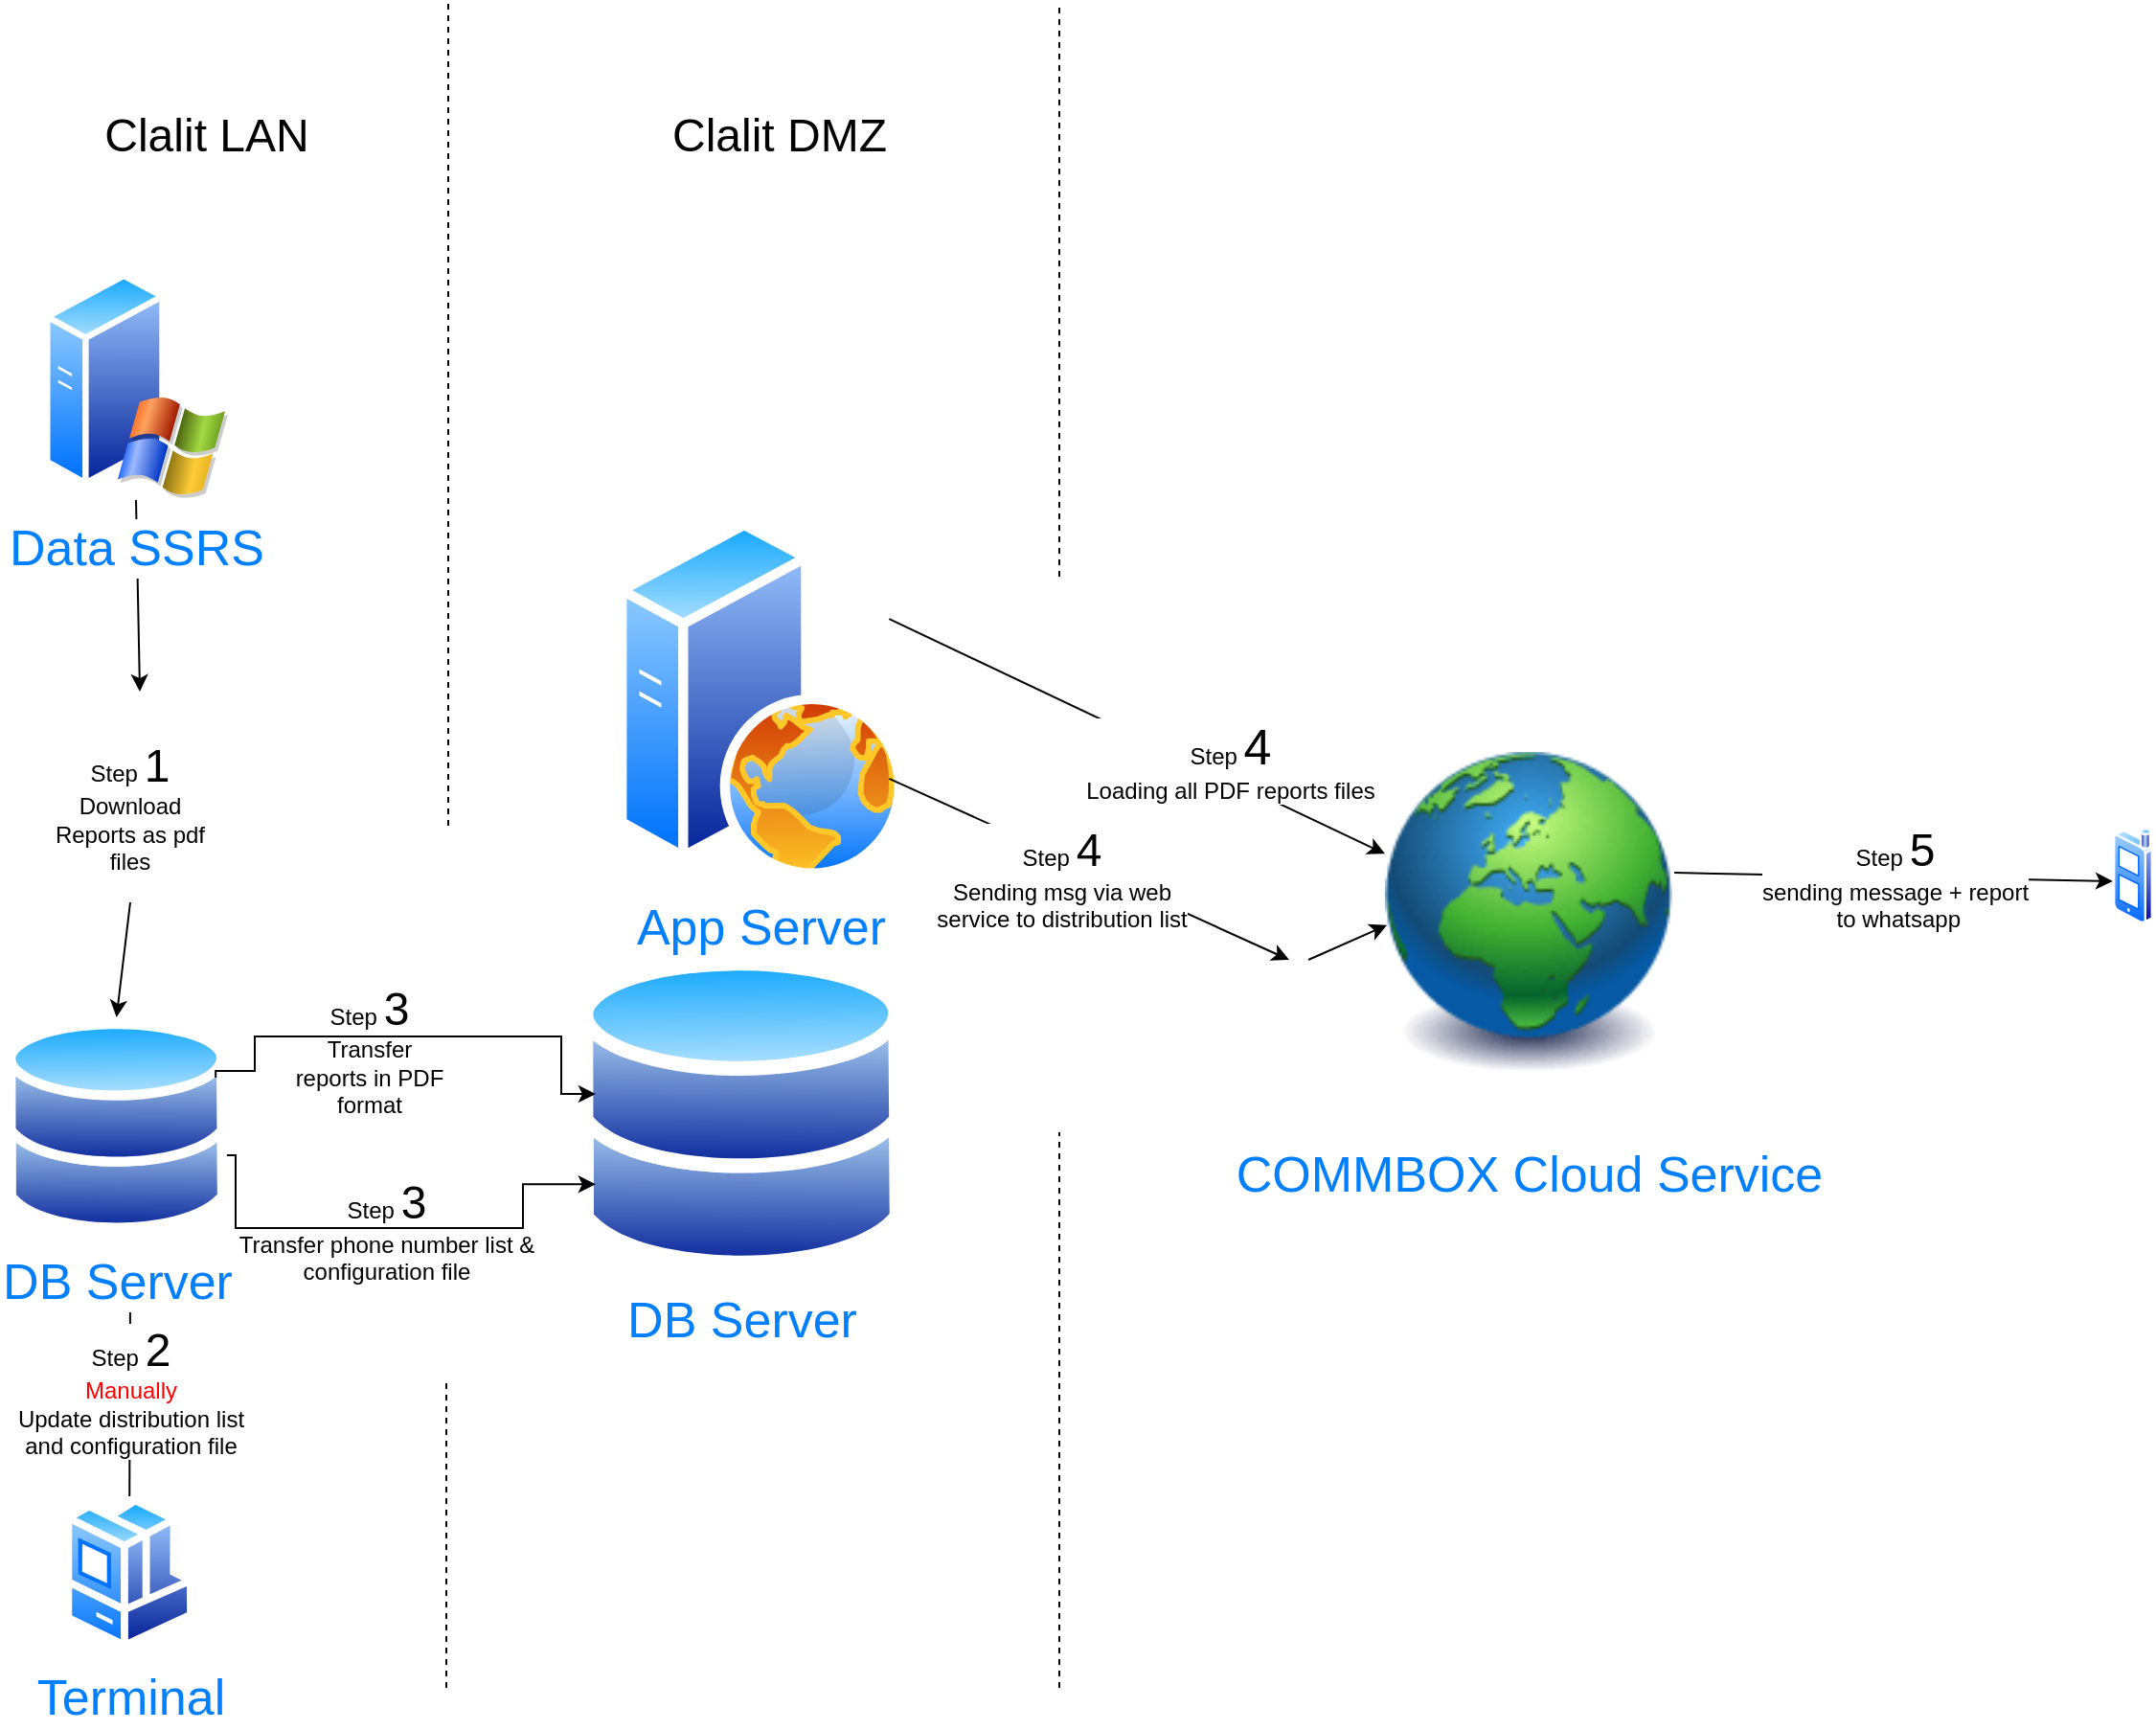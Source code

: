 <mxfile version="14.1.8" type="github">
  <diagram id="ml6yD4MXWTz78irLIN26" name="Page-1">
    <mxGraphModel dx="1422" dy="1874" grid="1" gridSize="10" guides="1" tooltips="1" connect="1" arrows="1" fold="1" page="1" pageScale="1" pageWidth="827" pageHeight="1169" math="0" shadow="0">
      <root>
        <mxCell id="0" />
        <mxCell id="1" parent="0" />
        <mxCell id="eDH6uzZkMYXaJ3Jsk58M-30" value="" style="endArrow=none;dashed=1;html=1;" parent="1" edge="1">
          <mxGeometry width="50" height="50" relative="1" as="geometry">
            <mxPoint x="240" y="-160" as="sourcePoint" />
            <mxPoint x="240" y="-320" as="targetPoint" />
          </mxGeometry>
        </mxCell>
        <mxCell id="eDH6uzZkMYXaJ3Jsk58M-7" value="" style="endArrow=classic;html=1;fontSize=26;exitX=0.5;exitY=1;exitDx=0;exitDy=0;" parent="1" source="eDH6uzZkMYXaJ3Jsk58M-6" edge="1">
          <mxGeometry width="50" height="50" relative="1" as="geometry">
            <mxPoint x="390" y="-680" as="sourcePoint" />
            <mxPoint x="80" y="-680" as="targetPoint" />
          </mxGeometry>
        </mxCell>
        <mxCell id="eDH6uzZkMYXaJ3Jsk58M-3" value="" style="endArrow=none;dashed=1;html=1;" parent="1" edge="1">
          <mxGeometry width="50" height="50" relative="1" as="geometry">
            <mxPoint x="241" y="-610" as="sourcePoint" />
            <mxPoint x="241" y="-1040" as="targetPoint" />
          </mxGeometry>
        </mxCell>
        <mxCell id="eDH6uzZkMYXaJ3Jsk58M-5" value="&lt;font style=&quot;font-size: 24px&quot;&gt;Clalit LAN&lt;/font&gt;" style="text;html=1;strokeColor=none;fillColor=none;align=center;verticalAlign=middle;whiteSpace=wrap;rounded=0;" parent="1" vertex="1">
          <mxGeometry x="50" y="-980" width="130" height="20" as="geometry" />
        </mxCell>
        <mxCell id="eDH6uzZkMYXaJ3Jsk58M-6" value="Data SSRS" style="aspect=fixed;perimeter=ellipsePerimeter;html=1;align=center;shadow=0;dashed=0;spacingTop=3;image;image=img/lib/active_directory/windows_server_2.svg;strokeWidth=2;fontSize=26;fontColor=#007FFF;" parent="1" vertex="1">
          <mxGeometry x="30" y="-900" width="96" height="120" as="geometry" />
        </mxCell>
        <mxCell id="eDH6uzZkMYXaJ3Jsk58M-8" value="Step &lt;font style=&quot;font-size: 24px&quot;&gt;1&lt;/font&gt;&lt;br&gt;Download Reports as pdf files" style="text;html=1;strokeColor=none;fillColor=none;align=center;verticalAlign=middle;whiteSpace=wrap;rounded=0;" parent="1" vertex="1">
          <mxGeometry x="24.61" y="-630" width="100" height="20" as="geometry" />
        </mxCell>
        <mxCell id="eDH6uzZkMYXaJ3Jsk58M-9" value="App Server" style="aspect=fixed;perimeter=ellipsePerimeter;html=1;align=center;shadow=0;dashed=0;spacingTop=3;image;image=img/lib/active_directory/web_server.svg;strokeWidth=1;fontSize=26;fontColor=#007FFF;" parent="1" vertex="1">
          <mxGeometry x="329" y="-770" width="150" height="187.5" as="geometry" />
        </mxCell>
        <mxCell id="eDH6uzZkMYXaJ3Jsk58M-12" value="" style="endArrow=classic;html=1;fontSize=26;entryX=0.5;entryY=0;entryDx=0;entryDy=0;" parent="1" target="eDH6uzZkMYXaJ3Jsk58M-21" edge="1">
          <mxGeometry width="50" height="50" relative="1" as="geometry">
            <mxPoint x="75" y="-570" as="sourcePoint" />
            <mxPoint x="390" y="-550" as="targetPoint" />
          </mxGeometry>
        </mxCell>
        <mxCell id="eDH6uzZkMYXaJ3Jsk58M-14" value="" style="endArrow=classic;html=1;fontSize=12;entryX=0;entryY=0.368;entryDx=0;entryDy=0;entryPerimeter=0;exitX=1;exitY=0.25;exitDx=0;exitDy=0;" parent="1" source="eDH6uzZkMYXaJ3Jsk58M-9" target="eDH6uzZkMYXaJ3Jsk58M-13" edge="1">
          <mxGeometry width="50" height="50" relative="1" as="geometry">
            <mxPoint x="580" y="-777" as="sourcePoint" />
            <mxPoint x="339.5" y="-820" as="targetPoint" />
          </mxGeometry>
        </mxCell>
        <mxCell id="eDH6uzZkMYXaJ3Jsk58M-15" value="Step &lt;span style=&quot;font-size: 26px&quot;&gt;4&lt;/span&gt;&lt;br&gt;Loading all PDF reports files" style="edgeLabel;html=1;align=center;verticalAlign=middle;resizable=0;points=[];fontSize=12;" parent="eDH6uzZkMYXaJ3Jsk58M-14" vertex="1" connectable="0">
          <mxGeometry x="-0.304" y="-2" relative="1" as="geometry">
            <mxPoint x="88.62" y="29.3" as="offset" />
          </mxGeometry>
        </mxCell>
        <mxCell id="eDH6uzZkMYXaJ3Jsk58M-16" value="" style="endArrow=classic;html=1;fontSize=12;exitX=1;exitY=0.75;exitDx=0;exitDy=0;" parent="1" source="eDH6uzZkMYXaJ3Jsk58M-9" edge="1">
          <mxGeometry width="50" height="50" relative="1" as="geometry">
            <mxPoint x="600" y="-714" as="sourcePoint" />
            <mxPoint x="680" y="-540" as="targetPoint" />
          </mxGeometry>
        </mxCell>
        <mxCell id="eDH6uzZkMYXaJ3Jsk58M-17" value="Step &lt;span style=&quot;font-size: 24px&quot;&gt;4&lt;/span&gt;&lt;br&gt;Sending msg via web &lt;br&gt;service to distribution list" style="edgeLabel;html=1;align=center;verticalAlign=middle;resizable=0;points=[];fontSize=12;" parent="eDH6uzZkMYXaJ3Jsk58M-16" vertex="1" connectable="0">
          <mxGeometry x="0.172" y="-1" relative="1" as="geometry">
            <mxPoint x="-32.88" y="-5.46" as="offset" />
          </mxGeometry>
        </mxCell>
        <mxCell id="eDH6uzZkMYXaJ3Jsk58M-13" value="&lt;font style=&quot;font-size: 26px&quot;&gt;COMMBOX Cloud Service&lt;/font&gt;" style="image;html=1;image=img/lib/clip_art/general/Earth_globe_128x128.png;strokeWidth=2;fontSize=12;fontColor=#007FFF;" parent="1" vertex="1">
          <mxGeometry x="730" y="-680" width="150" height="230" as="geometry" />
        </mxCell>
        <mxCell id="eDH6uzZkMYXaJ3Jsk58M-18" value="Step &lt;span style=&quot;font-size: 24px&quot;&gt;5&lt;/span&gt;&lt;font&gt;&lt;br&gt;sending message + report&lt;br&gt;&amp;nbsp;to whatsapp&lt;br&gt;&lt;/font&gt;" style="endArrow=classic;html=1;fontSize=12;exitX=1.007;exitY=0.411;exitDx=0;exitDy=0;exitPerimeter=0;entryX=0;entryY=0.56;entryDx=0;entryDy=0;entryPerimeter=0;" parent="1" source="eDH6uzZkMYXaJ3Jsk58M-13" target="eDH6uzZkMYXaJ3Jsk58M-20" edge="1">
          <mxGeometry width="50" height="50" relative="1" as="geometry">
            <mxPoint x="1010" y="-770" as="sourcePoint" />
            <mxPoint x="1150" y="-782" as="targetPoint" />
          </mxGeometry>
        </mxCell>
        <mxCell id="eDH6uzZkMYXaJ3Jsk58M-20" value="" style="aspect=fixed;perimeter=ellipsePerimeter;html=1;align=center;shadow=0;dashed=0;spacingTop=3;image;image=img/lib/active_directory/cell_phone.svg;strokeWidth=2;fontSize=12;" parent="1" vertex="1">
          <mxGeometry x="1110" y="-609" width="21" height="50" as="geometry" />
        </mxCell>
        <mxCell id="eDH6uzZkMYXaJ3Jsk58M-11" value="Step &lt;span style=&quot;font-size: 24px&quot;&gt;3&lt;/span&gt;&lt;br&gt;Transfer reports in PDF format" style="text;html=1;strokeColor=none;fillColor=none;align=center;verticalAlign=middle;whiteSpace=wrap;rounded=0;fontSize=12;" parent="1" vertex="1">
          <mxGeometry x="160" y="-503" width="80" height="20" as="geometry" />
        </mxCell>
        <mxCell id="eDH6uzZkMYXaJ3Jsk58M-26" value="&lt;font style=&quot;font-size: 26px&quot;&gt;Terminal&lt;/font&gt;" style="aspect=fixed;perimeter=ellipsePerimeter;html=1;align=center;shadow=0;dashed=0;spacingTop=3;image;image=img/lib/active_directory/workstation_client.svg;strokeWidth=1;fontSize=12;fontColor=#007FFF;" parent="1" vertex="1">
          <mxGeometry x="40.61" y="-260" width="68" height="80" as="geometry" />
        </mxCell>
        <mxCell id="eDH6uzZkMYXaJ3Jsk58M-27" value="Step &lt;font style=&quot;font-size: 24px&quot;&gt;2&lt;/font&gt;&lt;br&gt;&lt;font color=&quot;#ff0000&quot;&gt;Manually&lt;/font&gt;&lt;br&gt;Update distribution list &lt;br&gt;and configuration file" style="endArrow=classic;html=1;fontSize=12;exitX=0.5;exitY=0;exitDx=0;exitDy=0;" parent="1" source="eDH6uzZkMYXaJ3Jsk58M-26" edge="1">
          <mxGeometry width="50" height="50" relative="1" as="geometry">
            <mxPoint x="490" y="-530" as="sourcePoint" />
            <mxPoint x="75" y="-370" as="targetPoint" />
          </mxGeometry>
        </mxCell>
        <mxCell id="eDH6uzZkMYXaJ3Jsk58M-29" value="&lt;font style=&quot;font-size: 24px&quot;&gt;Clalit DMZ&lt;/font&gt;" style="text;html=1;strokeColor=none;fillColor=none;align=center;verticalAlign=middle;whiteSpace=wrap;rounded=0;" parent="1" vertex="1">
          <mxGeometry x="349" y="-980" width="130" height="20" as="geometry" />
        </mxCell>
        <mxCell id="eDH6uzZkMYXaJ3Jsk58M-33" value="" style="endArrow=none;dashed=1;html=1;" parent="1" edge="1">
          <mxGeometry width="50" height="50" relative="1" as="geometry">
            <mxPoint x="560" y="-740" as="sourcePoint" />
            <mxPoint x="560" y="-1040" as="targetPoint" />
          </mxGeometry>
        </mxCell>
        <mxCell id="eDH6uzZkMYXaJ3Jsk58M-34" value="DB Server" style="aspect=fixed;perimeter=ellipsePerimeter;html=1;align=center;shadow=0;dashed=0;spacingTop=3;image;image=img/lib/active_directory/databases.svg;strokeWidth=2;fontSize=26;fontColor=#007FFF;" parent="1" vertex="1">
          <mxGeometry x="309" y="-543.31" width="170" height="166.62" as="geometry" />
        </mxCell>
        <mxCell id="eDH6uzZkMYXaJ3Jsk58M-35" value="" style="endArrow=none;dashed=1;html=1;" parent="1" edge="1">
          <mxGeometry width="50" height="50" relative="1" as="geometry">
            <mxPoint x="560" y="-160" as="sourcePoint" />
            <mxPoint x="560" y="-450" as="targetPoint" />
          </mxGeometry>
        </mxCell>
        <mxCell id="eDH6uzZkMYXaJ3Jsk58M-42" value="Step &lt;span style=&quot;font-size: 24px&quot;&gt;3&lt;/span&gt;&lt;br&gt;Transfer phone number list &amp;amp; configuration file" style="text;html=1;strokeColor=none;fillColor=none;align=center;verticalAlign=middle;whiteSpace=wrap;rounded=0;fontSize=12;" parent="1" vertex="1">
          <mxGeometry x="129" y="-408.69" width="160" height="20" as="geometry" />
        </mxCell>
        <mxCell id="mlHL1zwBbmcFSC8sYMSW-8" style="edgeStyle=orthogonalEdgeStyle;rounded=0;orthogonalLoop=1;jettySize=auto;html=1;exitX=1;exitY=0.75;exitDx=0;exitDy=0;entryX=0;entryY=0.75;entryDx=0;entryDy=0;" edge="1" parent="1" source="eDH6uzZkMYXaJ3Jsk58M-21" target="eDH6uzZkMYXaJ3Jsk58M-34">
          <mxGeometry relative="1" as="geometry">
            <Array as="points">
              <mxPoint x="130" y="-438" />
              <mxPoint x="130" y="-400" />
              <mxPoint x="280" y="-400" />
              <mxPoint x="280" y="-423" />
            </Array>
          </mxGeometry>
        </mxCell>
        <mxCell id="eDH6uzZkMYXaJ3Jsk58M-21" value="DB Server" style="aspect=fixed;perimeter=ellipsePerimeter;html=1;align=center;shadow=0;dashed=0;spacingTop=3;image;image=img/lib/active_directory/databases.svg;strokeWidth=2;fontSize=26;fontColor=#007FFF;" parent="1" vertex="1">
          <mxGeometry x="10" y="-510" width="115.62" height="113.32" as="geometry" />
        </mxCell>
        <mxCell id="mlHL1zwBbmcFSC8sYMSW-9" style="edgeStyle=orthogonalEdgeStyle;rounded=0;orthogonalLoop=1;jettySize=auto;html=1;exitX=1;exitY=0.25;exitDx=0;exitDy=0;" edge="1" parent="1" source="eDH6uzZkMYXaJ3Jsk58M-21">
          <mxGeometry relative="1" as="geometry">
            <mxPoint x="124.611" y="-480" as="sourcePoint" />
            <mxPoint x="317.952" y="-470" as="targetPoint" />
            <Array as="points">
              <mxPoint x="140" y="-482" />
              <mxPoint x="140" y="-500" />
              <mxPoint x="300" y="-500" />
              <mxPoint x="300" y="-470" />
            </Array>
          </mxGeometry>
        </mxCell>
        <mxCell id="mlHL1zwBbmcFSC8sYMSW-13" value="" style="endArrow=classic;html=1;entryX=0.007;entryY=0.53;entryDx=0;entryDy=0;entryPerimeter=0;" edge="1" parent="1" target="eDH6uzZkMYXaJ3Jsk58M-13">
          <mxGeometry width="50" height="50" relative="1" as="geometry">
            <mxPoint x="690" y="-540" as="sourcePoint" />
            <mxPoint x="750" y="-610" as="targetPoint" />
          </mxGeometry>
        </mxCell>
      </root>
    </mxGraphModel>
  </diagram>
</mxfile>
